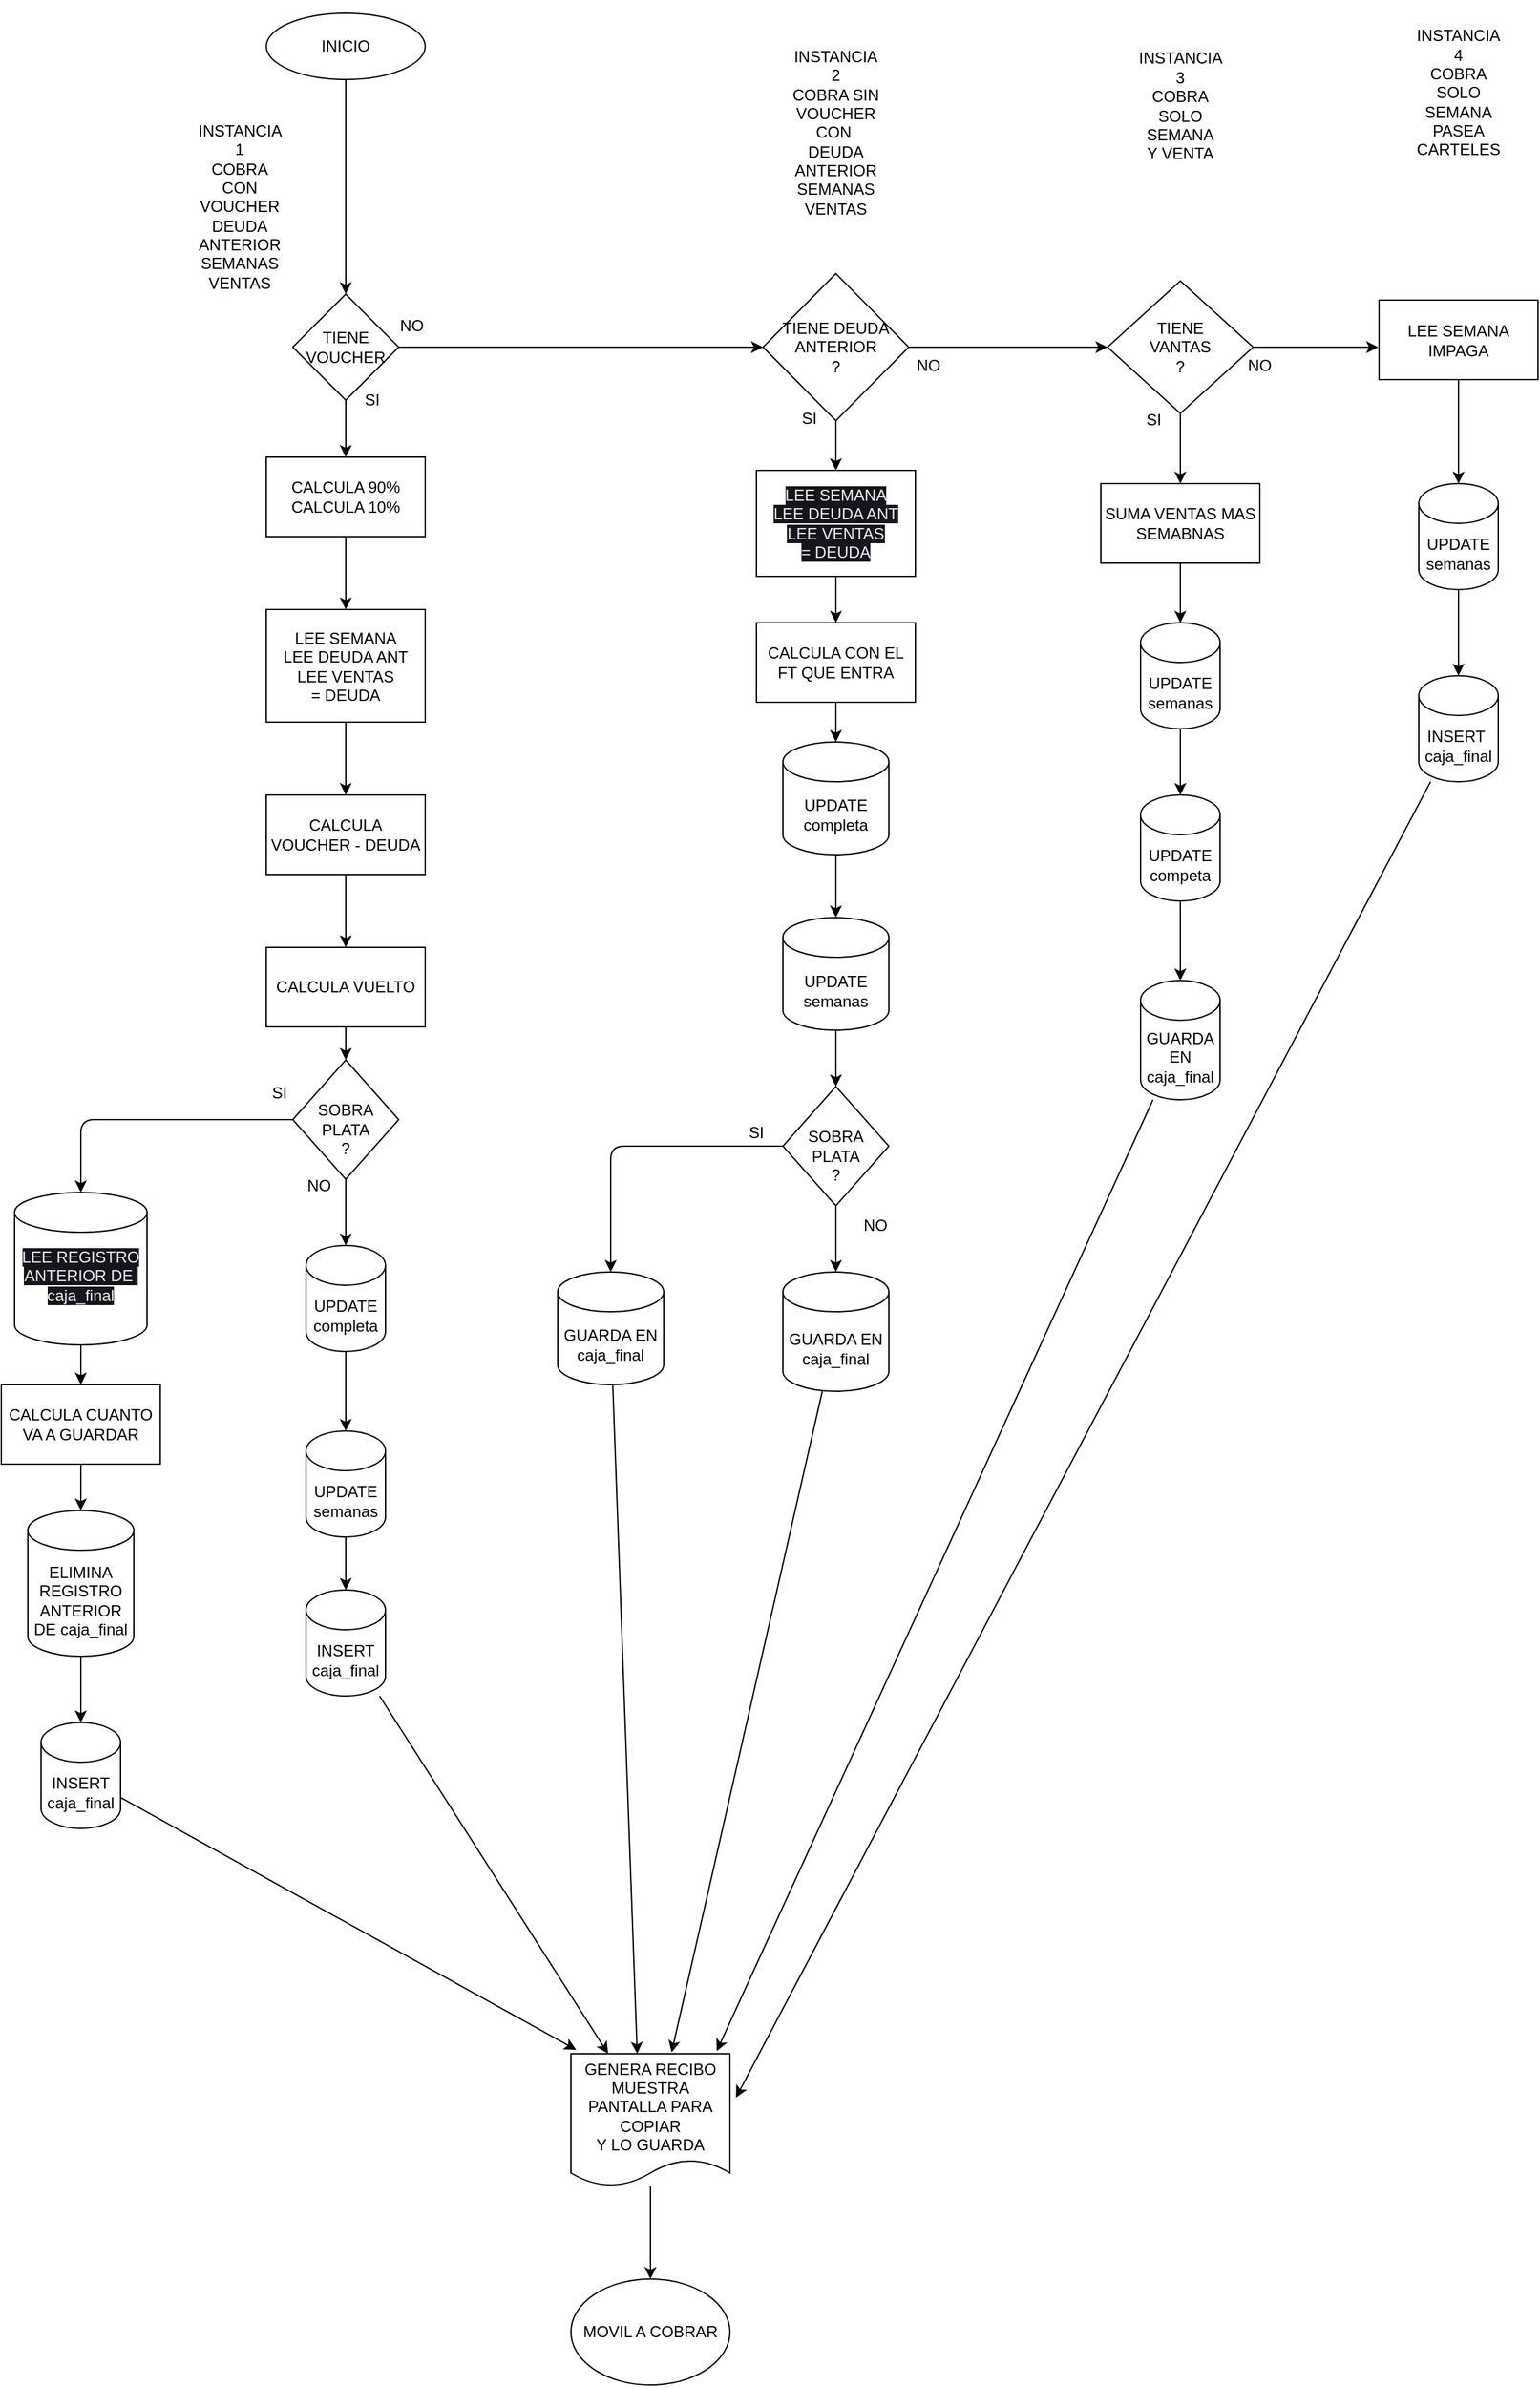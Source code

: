 <mxfile>
    <diagram id="kjOhQMgdqAB7MrJRMUMG" name="Página-1">
        <mxGraphModel dx="1620" dy="1007" grid="1" gridSize="10" guides="1" tooltips="1" connect="1" arrows="1" fold="1" page="0" pageScale="1" pageWidth="827" pageHeight="1169" math="0" shadow="0">
            <root>
                <mxCell id="0"/>
                <mxCell id="1" parent="0"/>
                <mxCell id="9" style="edgeStyle=none;html=1;exitX=0.5;exitY=1;exitDx=0;exitDy=0;entryX=0.5;entryY=0;entryDx=0;entryDy=0;" parent="1" source="2" target="3" edge="1">
                    <mxGeometry relative="1" as="geometry"/>
                </mxCell>
                <mxCell id="2" value="INICIO" style="ellipse;whiteSpace=wrap;html=1;" parent="1" vertex="1">
                    <mxGeometry x="90" y="-60" width="120" height="50" as="geometry"/>
                </mxCell>
                <mxCell id="18" style="edgeStyle=none;html=1;exitX=0.5;exitY=1;exitDx=0;exitDy=0;entryX=0.5;entryY=0;entryDx=0;entryDy=0;" parent="1" source="3" target="4" edge="1">
                    <mxGeometry relative="1" as="geometry"/>
                </mxCell>
                <mxCell id="41" style="edgeStyle=none;html=1;exitX=1;exitY=0.5;exitDx=0;exitDy=0;" parent="1" source="3" target="26" edge="1">
                    <mxGeometry relative="1" as="geometry"/>
                </mxCell>
                <mxCell id="3" value="TIENE VOUCHER" style="rhombus;whiteSpace=wrap;html=1;" parent="1" vertex="1">
                    <mxGeometry x="110" y="152" width="80" height="80" as="geometry"/>
                </mxCell>
                <mxCell id="178" value="" style="edgeStyle=none;html=1;" parent="1" source="4" target="58" edge="1">
                    <mxGeometry relative="1" as="geometry"/>
                </mxCell>
                <mxCell id="4" value="CALCULA 90%&lt;br&gt;CALCULA 10%" style="rounded=0;whiteSpace=wrap;html=1;" parent="1" vertex="1">
                    <mxGeometry x="90" y="275" width="120" height="60" as="geometry"/>
                </mxCell>
                <mxCell id="141" value="" style="edgeStyle=none;html=1;" parent="1" source="5" target="92" edge="1">
                    <mxGeometry relative="1" as="geometry"/>
                </mxCell>
                <mxCell id="5" value="SUMA VENTAS MAS SEMABNAS" style="whiteSpace=wrap;html=1;" parent="1" vertex="1">
                    <mxGeometry x="720" y="295" width="120" height="60" as="geometry"/>
                </mxCell>
                <mxCell id="175" style="edgeStyle=none;html=1;entryX=0.917;entryY=-0.02;entryDx=0;entryDy=0;entryPerimeter=0;" parent="1" source="21" target="169" edge="1">
                    <mxGeometry relative="1" as="geometry"/>
                </mxCell>
                <mxCell id="21" value="GUARDA EN caja_final" style="shape=cylinder3;whiteSpace=wrap;html=1;boundedLbl=1;backgroundOutline=1;size=15;" parent="1" vertex="1">
                    <mxGeometry x="750" y="670" width="60" height="90" as="geometry"/>
                </mxCell>
                <mxCell id="32" style="edgeStyle=none;html=1;exitX=0.5;exitY=1;exitDx=0;exitDy=0;entryX=0.5;entryY=0;entryDx=0;entryDy=0;" parent="1" source="26" target="31" edge="1">
                    <mxGeometry relative="1" as="geometry"/>
                </mxCell>
                <mxCell id="136" style="edgeStyle=none;html=1;entryX=0;entryY=0.5;entryDx=0;entryDy=0;" parent="1" source="26" target="135" edge="1">
                    <mxGeometry relative="1" as="geometry"/>
                </mxCell>
                <mxCell id="26" value="TIENE DEUDA ANTERIOR&lt;br&gt;?" style="rhombus;whiteSpace=wrap;html=1;" parent="1" vertex="1">
                    <mxGeometry x="465" y="136.5" width="110" height="111" as="geometry"/>
                </mxCell>
                <mxCell id="27" value="SI" style="text;strokeColor=none;align=center;fillColor=none;html=1;verticalAlign=middle;whiteSpace=wrap;rounded=0;" parent="1" vertex="1">
                    <mxGeometry x="470" y="231" width="60" height="30" as="geometry"/>
                </mxCell>
                <mxCell id="28" value="NO" style="text;strokeColor=none;align=center;fillColor=none;html=1;verticalAlign=middle;whiteSpace=wrap;rounded=0;" parent="1" vertex="1">
                    <mxGeometry x="560" y="191" width="60" height="30" as="geometry"/>
                </mxCell>
                <mxCell id="37" style="edgeStyle=none;html=1;exitX=0.5;exitY=1;exitDx=0;exitDy=0;entryX=0.5;entryY=0;entryDx=0;entryDy=0;" parent="1" source="31" target="34" edge="1">
                    <mxGeometry relative="1" as="geometry"/>
                </mxCell>
                <mxCell id="31" value="&lt;span style=&quot;color: rgb(240, 240, 240); font-family: Helvetica; font-size: 12px; font-style: normal; font-variant-ligatures: normal; font-variant-caps: normal; font-weight: 400; letter-spacing: normal; orphans: 2; text-align: center; text-indent: 0px; text-transform: none; widows: 2; word-spacing: 0px; -webkit-text-stroke-width: 0px; background-color: rgb(24, 20, 29); text-decoration-thickness: initial; text-decoration-style: initial; text-decoration-color: initial; float: none; display: inline !important;&quot;&gt;LEE SEMANA&lt;/span&gt;&lt;br style=&quot;border-color: rgb(0, 0, 0); color: rgb(240, 240, 240); font-family: Helvetica; font-size: 12px; font-style: normal; font-variant-ligatures: normal; font-variant-caps: normal; font-weight: 400; letter-spacing: normal; orphans: 2; text-align: center; text-indent: 0px; text-transform: none; widows: 2; word-spacing: 0px; -webkit-text-stroke-width: 0px; background-color: rgb(24, 20, 29); text-decoration-thickness: initial; text-decoration-style: initial; text-decoration-color: initial;&quot;&gt;&lt;span style=&quot;color: rgb(240, 240, 240); font-family: Helvetica; font-size: 12px; font-style: normal; font-variant-ligatures: normal; font-variant-caps: normal; font-weight: 400; letter-spacing: normal; orphans: 2; text-align: center; text-indent: 0px; text-transform: none; widows: 2; word-spacing: 0px; -webkit-text-stroke-width: 0px; background-color: rgb(24, 20, 29); text-decoration-thickness: initial; text-decoration-style: initial; text-decoration-color: initial; float: none; display: inline !important;&quot;&gt;LEE DEUDA ANT&lt;/span&gt;&lt;br style=&quot;border-color: rgb(0, 0, 0); color: rgb(240, 240, 240); font-family: Helvetica; font-size: 12px; font-style: normal; font-variant-ligatures: normal; font-variant-caps: normal; font-weight: 400; letter-spacing: normal; orphans: 2; text-align: center; text-indent: 0px; text-transform: none; widows: 2; word-spacing: 0px; -webkit-text-stroke-width: 0px; background-color: rgb(24, 20, 29); text-decoration-thickness: initial; text-decoration-style: initial; text-decoration-color: initial;&quot;&gt;&lt;span style=&quot;color: rgb(240, 240, 240); font-family: Helvetica; font-size: 12px; font-style: normal; font-variant-ligatures: normal; font-variant-caps: normal; font-weight: 400; letter-spacing: normal; orphans: 2; text-align: center; text-indent: 0px; text-transform: none; widows: 2; word-spacing: 0px; -webkit-text-stroke-width: 0px; background-color: rgb(24, 20, 29); text-decoration-thickness: initial; text-decoration-style: initial; text-decoration-color: initial; float: none; display: inline !important;&quot;&gt;LEE VENTAS&lt;/span&gt;&lt;br style=&quot;border-color: rgb(0, 0, 0); color: rgb(240, 240, 240); font-family: Helvetica; font-size: 12px; font-style: normal; font-variant-ligatures: normal; font-variant-caps: normal; font-weight: 400; letter-spacing: normal; orphans: 2; text-align: center; text-indent: 0px; text-transform: none; widows: 2; word-spacing: 0px; -webkit-text-stroke-width: 0px; background-color: rgb(24, 20, 29); text-decoration-thickness: initial; text-decoration-style: initial; text-decoration-color: initial;&quot;&gt;&lt;span style=&quot;color: rgb(240, 240, 240); font-family: Helvetica; font-size: 12px; font-style: normal; font-variant-ligatures: normal; font-variant-caps: normal; font-weight: 400; letter-spacing: normal; orphans: 2; text-align: center; text-indent: 0px; text-transform: none; widows: 2; word-spacing: 0px; -webkit-text-stroke-width: 0px; background-color: rgb(24, 20, 29); text-decoration-thickness: initial; text-decoration-style: initial; text-decoration-color: initial; float: none; display: inline !important;&quot;&gt;= DEUDA&lt;/span&gt;" style="rounded=0;whiteSpace=wrap;html=1;" parent="1" vertex="1">
                    <mxGeometry x="460" y="285" width="120" height="80" as="geometry"/>
                </mxCell>
                <mxCell id="154" value="" style="edgeStyle=none;html=1;" parent="1" source="34" target="108" edge="1">
                    <mxGeometry relative="1" as="geometry"/>
                </mxCell>
                <mxCell id="34" value="CALCULA CON EL FT QUE ENTRA" style="rounded=0;whiteSpace=wrap;html=1;" parent="1" vertex="1">
                    <mxGeometry x="460" y="400" width="120" height="60" as="geometry"/>
                </mxCell>
                <mxCell id="174" style="edgeStyle=none;html=1;entryX=0.633;entryY=-0.01;entryDx=0;entryDy=0;entryPerimeter=0;" parent="1" source="35" target="169" edge="1">
                    <mxGeometry relative="1" as="geometry"/>
                </mxCell>
                <mxCell id="35" value="GUARDA EN&lt;br&gt;caja_final" style="shape=cylinder3;whiteSpace=wrap;html=1;boundedLbl=1;backgroundOutline=1;size=15;" parent="1" vertex="1">
                    <mxGeometry x="480" y="890" width="80" height="90" as="geometry"/>
                </mxCell>
                <mxCell id="42" value="SI" style="text;strokeColor=none;align=center;fillColor=none;html=1;verticalAlign=middle;whiteSpace=wrap;rounded=0;" parent="1" vertex="1">
                    <mxGeometry x="140" y="216.5" width="60" height="30" as="geometry"/>
                </mxCell>
                <mxCell id="44" value="NO" style="text;strokeColor=none;align=center;fillColor=none;html=1;verticalAlign=middle;whiteSpace=wrap;rounded=0;" parent="1" vertex="1">
                    <mxGeometry x="170" y="161" width="60" height="30" as="geometry"/>
                </mxCell>
                <mxCell id="100" value="" style="edgeStyle=none;html=1;" parent="1" source="48" target="81" edge="1">
                    <mxGeometry relative="1" as="geometry"/>
                </mxCell>
                <mxCell id="48" value="CALCULA VOUCHER - DEUDA" style="rounded=0;whiteSpace=wrap;html=1;" parent="1" vertex="1">
                    <mxGeometry x="90" y="530" width="120" height="60" as="geometry"/>
                </mxCell>
                <mxCell id="172" style="edgeStyle=none;html=1;" parent="1" source="49" target="169" edge="1">
                    <mxGeometry relative="1" as="geometry"/>
                </mxCell>
                <mxCell id="49" value="INSERT caja_final" style="shape=cylinder3;whiteSpace=wrap;html=1;boundedLbl=1;backgroundOutline=1;size=15;" parent="1" vertex="1">
                    <mxGeometry x="120" y="1130" width="60" height="80" as="geometry"/>
                </mxCell>
                <mxCell id="76" value="" style="edgeStyle=none;html=1;" parent="1" source="58" target="48" edge="1">
                    <mxGeometry relative="1" as="geometry"/>
                </mxCell>
                <mxCell id="58" value="LEE SEMANA&lt;br&gt;LEE DEUDA ANT&lt;br&gt;LEE VENTAS&lt;br&gt;= DEUDA" style="rounded=0;whiteSpace=wrap;html=1;" parent="1" vertex="1">
                    <mxGeometry x="90" y="390" width="120" height="85" as="geometry"/>
                </mxCell>
                <mxCell id="115" value="" style="edgeStyle=none;html=1;" parent="1" source="81" target="113" edge="1">
                    <mxGeometry relative="1" as="geometry"/>
                </mxCell>
                <mxCell id="81" value="CALCULA VUELTO" style="whiteSpace=wrap;html=1;" parent="1" vertex="1">
                    <mxGeometry x="90" y="645" width="120" height="60" as="geometry"/>
                </mxCell>
                <mxCell id="143" value="" style="edgeStyle=none;html=1;" parent="1" source="89" target="21" edge="1">
                    <mxGeometry relative="1" as="geometry"/>
                </mxCell>
                <mxCell id="89" value="UPDATE competa" style="shape=cylinder3;whiteSpace=wrap;html=1;boundedLbl=1;backgroundOutline=1;size=15;" parent="1" vertex="1">
                    <mxGeometry x="750" y="530" width="60" height="80" as="geometry"/>
                </mxCell>
                <mxCell id="142" value="" style="edgeStyle=none;html=1;" parent="1" source="92" target="89" edge="1">
                    <mxGeometry relative="1" as="geometry"/>
                </mxCell>
                <mxCell id="92" value="UPDATE semanas" style="shape=cylinder3;whiteSpace=wrap;html=1;boundedLbl=1;backgroundOutline=1;size=15;" parent="1" vertex="1">
                    <mxGeometry x="750" y="400" width="60" height="80" as="geometry"/>
                </mxCell>
                <mxCell id="102" value="" style="edgeStyle=none;html=1;" parent="1" source="98" target="99" edge="1">
                    <mxGeometry relative="1" as="geometry"/>
                </mxCell>
                <mxCell id="98" value="UPDATE completa" style="shape=cylinder3;whiteSpace=wrap;html=1;boundedLbl=1;backgroundOutline=1;size=15;" parent="1" vertex="1">
                    <mxGeometry x="120" y="870" width="60" height="80" as="geometry"/>
                </mxCell>
                <mxCell id="103" value="" style="edgeStyle=none;html=1;" parent="1" source="99" target="49" edge="1">
                    <mxGeometry relative="1" as="geometry"/>
                </mxCell>
                <mxCell id="99" value="UPDATE semanas" style="shape=cylinder3;whiteSpace=wrap;html=1;boundedLbl=1;backgroundOutline=1;size=15;" parent="1" vertex="1">
                    <mxGeometry x="120" y="1010" width="60" height="80" as="geometry"/>
                </mxCell>
                <mxCell id="157" value="" style="edgeStyle=none;html=1;entryX=0.5;entryY=0;entryDx=0;entryDy=0;" parent="1" source="107" target="123" edge="1">
                    <mxGeometry relative="1" as="geometry"/>
                </mxCell>
                <mxCell id="107" value="UPDATE&lt;br&gt;semanas" style="shape=cylinder3;whiteSpace=wrap;html=1;boundedLbl=1;backgroundOutline=1;size=15;" parent="1" vertex="1">
                    <mxGeometry x="480" y="622.5" width="80" height="85" as="geometry"/>
                </mxCell>
                <mxCell id="155" value="" style="edgeStyle=none;html=1;" parent="1" source="108" target="107" edge="1">
                    <mxGeometry relative="1" as="geometry"/>
                </mxCell>
                <mxCell id="108" value="UPDATE&lt;br&gt;completa" style="shape=cylinder3;whiteSpace=wrap;html=1;boundedLbl=1;backgroundOutline=1;size=15;" parent="1" vertex="1">
                    <mxGeometry x="480" y="490" width="80" height="85" as="geometry"/>
                </mxCell>
                <mxCell id="114" value="" style="edgeStyle=none;html=1;" parent="1" source="113" target="98" edge="1">
                    <mxGeometry relative="1" as="geometry"/>
                </mxCell>
                <mxCell id="162" style="edgeStyle=none;html=1;entryX=0.5;entryY=0;entryDx=0;entryDy=0;entryPerimeter=0;" parent="1" source="113" target="160" edge="1">
                    <mxGeometry relative="1" as="geometry">
                        <Array as="points">
                            <mxPoint x="-50" y="775"/>
                        </Array>
                    </mxGeometry>
                </mxCell>
                <mxCell id="113" value="&lt;br&gt;SOBRA PLATA&lt;br&gt;?" style="rhombus;whiteSpace=wrap;html=1;" parent="1" vertex="1">
                    <mxGeometry x="110" y="730" width="80" height="90" as="geometry"/>
                </mxCell>
                <mxCell id="116" value="SI" style="text;strokeColor=none;align=center;fillColor=none;html=1;verticalAlign=middle;whiteSpace=wrap;rounded=0;" parent="1" vertex="1">
                    <mxGeometry x="70" y="740" width="60" height="30" as="geometry"/>
                </mxCell>
                <mxCell id="117" value="NO" style="text;strokeColor=none;align=center;fillColor=none;html=1;verticalAlign=middle;whiteSpace=wrap;rounded=0;" parent="1" vertex="1">
                    <mxGeometry x="100" y="810" width="60" height="30" as="geometry"/>
                </mxCell>
                <mxCell id="171" style="edgeStyle=none;html=1;entryX=0.033;entryY=-0.03;entryDx=0;entryDy=0;entryPerimeter=0;" parent="1" source="120" target="169" edge="1">
                    <mxGeometry relative="1" as="geometry"/>
                </mxCell>
                <mxCell id="120" value="INSERT&lt;br&gt;caja_final" style="shape=cylinder3;whiteSpace=wrap;html=1;boundedLbl=1;backgroundOutline=1;size=15;" parent="1" vertex="1">
                    <mxGeometry x="-80" y="1230" width="60" height="80" as="geometry"/>
                </mxCell>
                <mxCell id="124" value="" style="edgeStyle=none;html=1;" parent="1" source="123" target="35" edge="1">
                    <mxGeometry relative="1" as="geometry"/>
                </mxCell>
                <mxCell id="126" style="edgeStyle=none;html=1;entryX=0.5;entryY=0;entryDx=0;entryDy=0;entryPerimeter=0;" parent="1" source="123" target="125" edge="1">
                    <mxGeometry relative="1" as="geometry">
                        <Array as="points">
                            <mxPoint x="350" y="795"/>
                        </Array>
                    </mxGeometry>
                </mxCell>
                <mxCell id="123" value="&lt;br&gt;SOBRA PLATA&lt;br&gt;?" style="rhombus;whiteSpace=wrap;html=1;" parent="1" vertex="1">
                    <mxGeometry x="480" y="750" width="80" height="90" as="geometry"/>
                </mxCell>
                <mxCell id="173" style="edgeStyle=none;html=1;entryX=0.417;entryY=0;entryDx=0;entryDy=0;entryPerimeter=0;" parent="1" source="125" target="169" edge="1">
                    <mxGeometry relative="1" as="geometry"/>
                </mxCell>
                <mxCell id="125" value="GUARDA EN&lt;br&gt;caja_final" style="shape=cylinder3;whiteSpace=wrap;html=1;boundedLbl=1;backgroundOutline=1;size=15;" parent="1" vertex="1">
                    <mxGeometry x="310" y="890" width="80" height="85" as="geometry"/>
                </mxCell>
                <mxCell id="127" value="NO" style="text;strokeColor=none;align=center;fillColor=none;html=1;verticalAlign=middle;whiteSpace=wrap;rounded=0;" parent="1" vertex="1">
                    <mxGeometry x="520" y="840" width="60" height="30" as="geometry"/>
                </mxCell>
                <mxCell id="128" value="SI" style="text;strokeColor=none;align=center;fillColor=none;html=1;verticalAlign=middle;whiteSpace=wrap;rounded=0;" parent="1" vertex="1">
                    <mxGeometry x="430" y="770" width="60" height="30" as="geometry"/>
                </mxCell>
                <mxCell id="131" value="INSTANCIA 1&lt;br&gt;COBRA CON VOUCHER DEUDA ANTERIOR&lt;br&gt;SEMANAS&lt;br&gt;VENTAS" style="text;strokeColor=none;align=center;fillColor=none;html=1;verticalAlign=middle;whiteSpace=wrap;rounded=0;" parent="1" vertex="1">
                    <mxGeometry x="40" y="20" width="60" height="131" as="geometry"/>
                </mxCell>
                <mxCell id="132" value="INSTANCIA 2&lt;br&gt;COBRA SIN VOUCHER CON&amp;nbsp;&lt;br&gt;DEUDA ANTERIOR&lt;br&gt;SEMANAS&lt;br&gt;VENTAS" style="text;strokeColor=none;align=center;fillColor=none;html=1;verticalAlign=middle;whiteSpace=wrap;rounded=0;" parent="1" vertex="1">
                    <mxGeometry x="485" y="-40" width="70" height="140" as="geometry"/>
                </mxCell>
                <mxCell id="133" value="INSTANCIA 3&lt;br&gt;COBRA SOLO SEMANA&lt;br&gt;Y VENTA" style="text;strokeColor=none;align=center;fillColor=none;html=1;verticalAlign=middle;whiteSpace=wrap;rounded=0;" parent="1" vertex="1">
                    <mxGeometry x="750" y="-40" width="60" height="100" as="geometry"/>
                </mxCell>
                <mxCell id="134" value="INSTANCIA 4&lt;br&gt;COBRA SOLO SEMANA&lt;br&gt;PASEA CARTELES" style="text;strokeColor=none;align=center;fillColor=none;html=1;verticalAlign=middle;whiteSpace=wrap;rounded=0;" parent="1" vertex="1">
                    <mxGeometry x="960" y="-70" width="60" height="140" as="geometry"/>
                </mxCell>
                <mxCell id="140" value="" style="edgeStyle=none;html=1;" parent="1" source="135" target="5" edge="1">
                    <mxGeometry relative="1" as="geometry"/>
                </mxCell>
                <mxCell id="150" style="edgeStyle=none;html=1;entryX=-0.005;entryY=0.592;entryDx=0;entryDy=0;entryPerimeter=0;" parent="1" source="135" target="145" edge="1">
                    <mxGeometry relative="1" as="geometry"/>
                </mxCell>
                <mxCell id="135" value="TIENE &lt;br&gt;VANTAS&lt;br&gt;?" style="rhombus;whiteSpace=wrap;html=1;" parent="1" vertex="1">
                    <mxGeometry x="725" y="142" width="110" height="100" as="geometry"/>
                </mxCell>
                <mxCell id="139" value="SI" style="text;strokeColor=none;align=center;fillColor=none;html=1;verticalAlign=middle;whiteSpace=wrap;rounded=0;" parent="1" vertex="1">
                    <mxGeometry x="730" y="232" width="60" height="30" as="geometry"/>
                </mxCell>
                <mxCell id="151" value="" style="edgeStyle=none;html=1;" parent="1" source="145" target="146" edge="1">
                    <mxGeometry relative="1" as="geometry"/>
                </mxCell>
                <mxCell id="145" value="LEE SEMANA IMPAGA" style="rounded=0;whiteSpace=wrap;html=1;" parent="1" vertex="1">
                    <mxGeometry x="930" y="156.5" width="120" height="60" as="geometry"/>
                </mxCell>
                <mxCell id="152" value="" style="edgeStyle=none;html=1;" parent="1" source="146" target="147" edge="1">
                    <mxGeometry relative="1" as="geometry"/>
                </mxCell>
                <mxCell id="146" value="UPDATE&lt;br&gt;semanas" style="shape=cylinder3;whiteSpace=wrap;html=1;boundedLbl=1;backgroundOutline=1;size=15;" parent="1" vertex="1">
                    <mxGeometry x="960" y="295" width="60" height="80" as="geometry"/>
                </mxCell>
                <mxCell id="177" style="edgeStyle=none;html=1;entryX=1.038;entryY=0.331;entryDx=0;entryDy=0;entryPerimeter=0;" parent="1" source="147" target="169" edge="1">
                    <mxGeometry relative="1" as="geometry"/>
                </mxCell>
                <mxCell id="147" value="INSERT&amp;nbsp;&lt;br&gt;caja_final" style="shape=cylinder3;whiteSpace=wrap;html=1;boundedLbl=1;backgroundOutline=1;size=15;" parent="1" vertex="1">
                    <mxGeometry x="960" y="440" width="60" height="80" as="geometry"/>
                </mxCell>
                <mxCell id="149" value="NO" style="text;strokeColor=none;align=center;fillColor=none;html=1;verticalAlign=middle;whiteSpace=wrap;rounded=0;" parent="1" vertex="1">
                    <mxGeometry x="810" y="191" width="60" height="30" as="geometry"/>
                </mxCell>
                <mxCell id="163" value="" style="edgeStyle=none;html=1;" parent="1" source="160" target="161" edge="1">
                    <mxGeometry relative="1" as="geometry"/>
                </mxCell>
                <mxCell id="160" value="&#10;&lt;span style=&quot;color: rgb(240, 240, 240); font-family: Helvetica; font-size: 12px; font-style: normal; font-variant-ligatures: normal; font-variant-caps: normal; font-weight: 400; letter-spacing: normal; orphans: 2; text-align: center; text-indent: 0px; text-transform: none; widows: 2; word-spacing: 0px; -webkit-text-stroke-width: 0px; background-color: rgb(24, 20, 29); text-decoration-thickness: initial; text-decoration-style: initial; text-decoration-color: initial; float: none; display: inline !important;&quot;&gt;LEE REGISTRO ANTERIOR DE&amp;nbsp;&lt;/span&gt;&lt;br style=&quot;border-color: rgb(0, 0, 0); color: rgb(240, 240, 240); font-family: Helvetica; font-size: 12px; font-style: normal; font-variant-ligatures: normal; font-variant-caps: normal; font-weight: 400; letter-spacing: normal; orphans: 2; text-align: center; text-indent: 0px; text-transform: none; widows: 2; word-spacing: 0px; -webkit-text-stroke-width: 0px; background-color: rgb(24, 20, 29); text-decoration-thickness: initial; text-decoration-style: initial; text-decoration-color: initial;&quot;&gt;&lt;span style=&quot;color: rgb(240, 240, 240); font-family: Helvetica; font-size: 12px; font-style: normal; font-variant-ligatures: normal; font-variant-caps: normal; font-weight: 400; letter-spacing: normal; orphans: 2; text-align: center; text-indent: 0px; text-transform: none; widows: 2; word-spacing: 0px; -webkit-text-stroke-width: 0px; background-color: rgb(24, 20, 29); text-decoration-thickness: initial; text-decoration-style: initial; text-decoration-color: initial; float: none; display: inline !important;&quot;&gt;caja_final&lt;/span&gt;&#10;&#10;" style="shape=cylinder3;whiteSpace=wrap;html=1;boundedLbl=1;backgroundOutline=1;size=15;" parent="1" vertex="1">
                    <mxGeometry x="-100" y="830" width="100" height="115" as="geometry"/>
                </mxCell>
                <mxCell id="166" value="" style="edgeStyle=none;html=1;" parent="1" source="161" target="165" edge="1">
                    <mxGeometry relative="1" as="geometry"/>
                </mxCell>
                <mxCell id="161" value="CALCULA CUANTO VA A GUARDAR" style="rounded=0;whiteSpace=wrap;html=1;" parent="1" vertex="1">
                    <mxGeometry x="-110" y="975" width="120" height="60" as="geometry"/>
                </mxCell>
                <mxCell id="167" value="" style="edgeStyle=none;html=1;" parent="1" source="165" target="120" edge="1">
                    <mxGeometry relative="1" as="geometry"/>
                </mxCell>
                <mxCell id="165" value="ELIMINA REGISTRO ANTERIOR DE caja_final" style="shape=cylinder3;whiteSpace=wrap;html=1;boundedLbl=1;backgroundOutline=1;size=15;" parent="1" vertex="1">
                    <mxGeometry x="-90" y="1070" width="80" height="110" as="geometry"/>
                </mxCell>
                <mxCell id="176" value="" style="edgeStyle=none;html=1;" parent="1" source="169" target="170" edge="1">
                    <mxGeometry relative="1" as="geometry"/>
                </mxCell>
                <mxCell id="169" value="GENERA RECIBO&lt;br&gt;MUESTRA PANTALLA PARA COPIAR&lt;br&gt;Y LO GUARDA" style="shape=document;whiteSpace=wrap;html=1;boundedLbl=1;size=0.2;" parent="1" vertex="1">
                    <mxGeometry x="320" y="1480" width="120" height="100" as="geometry"/>
                </mxCell>
                <mxCell id="170" value="MOVIL A COBRAR" style="ellipse;whiteSpace=wrap;html=1;" parent="1" vertex="1">
                    <mxGeometry x="320" y="1650" width="120" height="80" as="geometry"/>
                </mxCell>
            </root>
        </mxGraphModel>
    </diagram>
</mxfile>